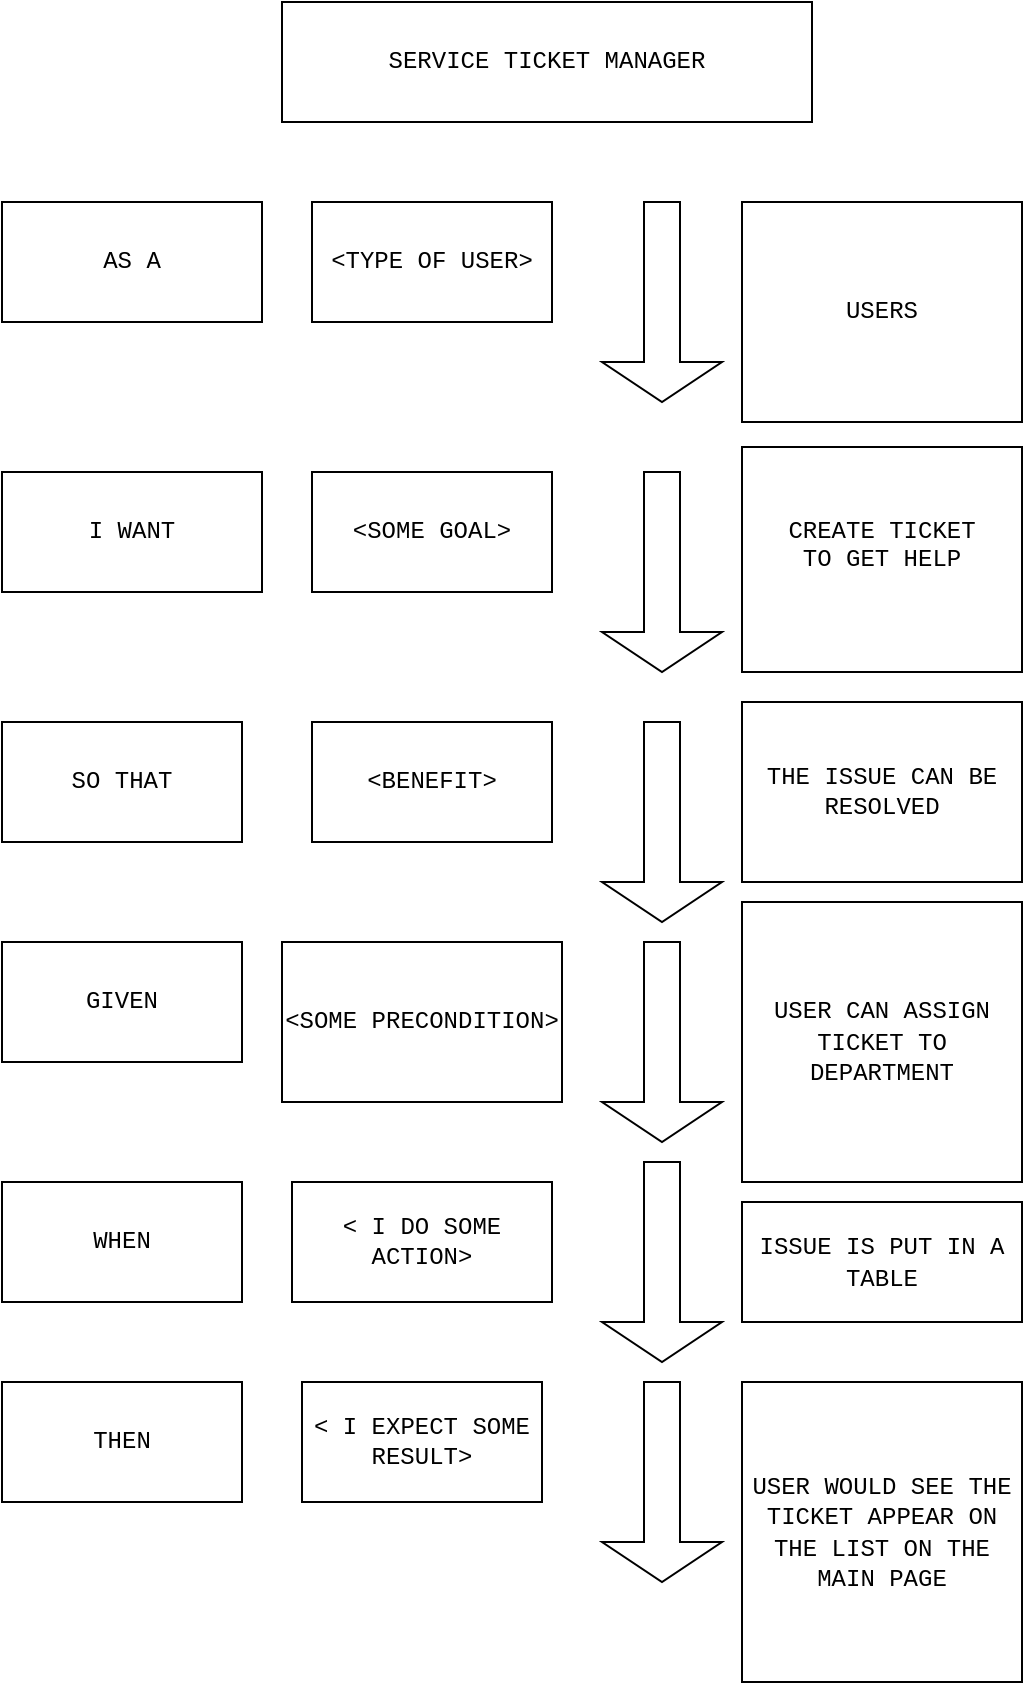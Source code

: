 <mxfile version="14.4.4" type="github">
  <diagram id="zMYpCoSei2aacMe3c_rN" name="Page-1">
    <mxGraphModel dx="701" dy="423" grid="0" gridSize="10" guides="1" tooltips="1" connect="1" arrows="1" fold="1" page="1" pageScale="1" pageWidth="850" pageHeight="1100" math="0" shadow="0">
      <root>
        <mxCell id="0" />
        <mxCell id="1" parent="0" />
        <mxCell id="tksjdtDxkMsfgXNRaNmm-1" value="AS A " style="rounded=0;whiteSpace=wrap;html=1;fontFamily=Courier New;" parent="1" vertex="1">
          <mxGeometry x="210" y="110" width="130" height="60" as="geometry" />
        </mxCell>
        <mxCell id="tksjdtDxkMsfgXNRaNmm-2" value="I WANT" style="rounded=0;whiteSpace=wrap;html=1;fontFamily=Courier New;" parent="1" vertex="1">
          <mxGeometry x="210" y="245" width="130" height="60" as="geometry" />
        </mxCell>
        <mxCell id="tksjdtDxkMsfgXNRaNmm-5" value="SO THAT" style="rounded=0;whiteSpace=wrap;html=1;fontFamily=Courier New;" parent="1" vertex="1">
          <mxGeometry x="210" y="370" width="120" height="60" as="geometry" />
        </mxCell>
        <mxCell id="tksjdtDxkMsfgXNRaNmm-7" value="&amp;lt;BENEFIT&amp;gt;" style="rounded=0;whiteSpace=wrap;html=1;fontFamily=Courier New;" parent="1" vertex="1">
          <mxGeometry x="365" y="370" width="120" height="60" as="geometry" />
        </mxCell>
        <mxCell id="tksjdtDxkMsfgXNRaNmm-13" value="" style="shape=singleArrow;direction=south;whiteSpace=wrap;html=1;fontFamily=Courier New;" parent="1" vertex="1">
          <mxGeometry x="510" y="590" width="60" height="100" as="geometry" />
        </mxCell>
        <mxCell id="tksjdtDxkMsfgXNRaNmm-19" value="&lt;div align=&quot;center&quot;&gt;&amp;lt;SOME PRECONDITION&amp;gt;&lt;/div&gt;" style="rounded=0;whiteSpace=wrap;html=1;sketch=0;fontFamily=Courier New;align=center;" parent="1" vertex="1">
          <mxGeometry x="350" y="480" width="140" height="80" as="geometry" />
        </mxCell>
        <mxCell id="tksjdtDxkMsfgXNRaNmm-20" value="&amp;lt;SOME GOAL&amp;gt;" style="rounded=0;whiteSpace=wrap;html=1;sketch=0;fontFamily=Courier New;" parent="1" vertex="1">
          <mxGeometry x="365" y="245" width="120" height="60" as="geometry" />
        </mxCell>
        <mxCell id="tksjdtDxkMsfgXNRaNmm-21" value="&amp;lt;TYPE OF USER&amp;gt;" style="rounded=0;whiteSpace=wrap;html=1;sketch=0;fontFamily=Courier New;" parent="1" vertex="1">
          <mxGeometry x="365" y="110" width="120" height="60" as="geometry" />
        </mxCell>
        <mxCell id="tksjdtDxkMsfgXNRaNmm-22" value="&amp;lt; I DO SOME ACTION&amp;gt;" style="rounded=0;whiteSpace=wrap;html=1;sketch=0;fontFamily=Courier New;" parent="1" vertex="1">
          <mxGeometry x="355" y="600" width="130" height="60" as="geometry" />
        </mxCell>
        <mxCell id="tksjdtDxkMsfgXNRaNmm-23" value="WHEN" style="rounded=0;whiteSpace=wrap;html=1;sketch=0;fontFamily=Courier New;" parent="1" vertex="1">
          <mxGeometry x="210" y="600" width="120" height="60" as="geometry" />
        </mxCell>
        <mxCell id="tksjdtDxkMsfgXNRaNmm-24" value="GIVEN" style="rounded=0;whiteSpace=wrap;html=1;sketch=0;fontFamily=Courier New;" parent="1" vertex="1">
          <mxGeometry x="210" y="480" width="120" height="60" as="geometry" />
        </mxCell>
        <mxCell id="tksjdtDxkMsfgXNRaNmm-25" value="&amp;lt; I EXPECT SOME RESULT&amp;gt;" style="rounded=0;whiteSpace=wrap;html=1;sketch=0;fontFamily=Courier New;" parent="1" vertex="1">
          <mxGeometry x="360" y="700" width="120" height="60" as="geometry" />
        </mxCell>
        <mxCell id="tksjdtDxkMsfgXNRaNmm-26" value="THEN" style="rounded=0;whiteSpace=wrap;html=1;sketch=0;fontFamily=Courier New;" parent="1" vertex="1">
          <mxGeometry x="210" y="700" width="120" height="60" as="geometry" />
        </mxCell>
        <mxCell id="tksjdtDxkMsfgXNRaNmm-27" value="USERS" style="rounded=0;whiteSpace=wrap;html=1;sketch=0;fontFamily=Courier New;" parent="1" vertex="1">
          <mxGeometry x="580" y="110" width="140" height="110" as="geometry" />
        </mxCell>
        <mxCell id="tksjdtDxkMsfgXNRaNmm-28" value="&lt;div&gt;CREATE TICKET&lt;/div&gt;&lt;div&gt;TO GET HELP &lt;br&gt;&lt;/div&gt;&lt;div&gt;&lt;br&gt;&lt;/div&gt;" style="rounded=0;whiteSpace=wrap;html=1;sketch=0;fontFamily=Courier New;" parent="1" vertex="1">
          <mxGeometry x="580" y="232.5" width="140" height="112.5" as="geometry" />
        </mxCell>
        <mxCell id="tksjdtDxkMsfgXNRaNmm-33" style="edgeStyle=orthogonalEdgeStyle;curved=0;rounded=1;sketch=0;orthogonalLoop=1;jettySize=auto;html=1;exitX=0.5;exitY=1;exitDx=0;exitDy=0;fontFamily=Courier New;" parent="1" source="tksjdtDxkMsfgXNRaNmm-27" target="tksjdtDxkMsfgXNRaNmm-27" edge="1">
          <mxGeometry relative="1" as="geometry" />
        </mxCell>
        <mxCell id="tksjdtDxkMsfgXNRaNmm-39" value="" style="shape=singleArrow;direction=south;whiteSpace=wrap;html=1;fontFamily=Courier New;" parent="1" vertex="1">
          <mxGeometry x="510" y="480" width="60" height="100" as="geometry" />
        </mxCell>
        <mxCell id="tksjdtDxkMsfgXNRaNmm-40" value="" style="shape=singleArrow;direction=south;whiteSpace=wrap;html=1;fontFamily=Courier New;" parent="1" vertex="1">
          <mxGeometry x="510" y="110" width="60" height="100" as="geometry" />
        </mxCell>
        <mxCell id="tksjdtDxkMsfgXNRaNmm-41" value="" style="shape=singleArrow;direction=south;whiteSpace=wrap;html=1;fontFamily=Courier New;" parent="1" vertex="1">
          <mxGeometry x="510" y="245" width="60" height="100" as="geometry" />
        </mxCell>
        <mxCell id="tksjdtDxkMsfgXNRaNmm-42" value="" style="shape=singleArrow;direction=south;whiteSpace=wrap;html=1;fontFamily=Courier New;" parent="1" vertex="1">
          <mxGeometry x="510" y="370" width="60" height="100" as="geometry" />
        </mxCell>
        <mxCell id="tksjdtDxkMsfgXNRaNmm-52" value="SERVICE TICKET MANAGER" style="rounded=0;whiteSpace=wrap;html=1;sketch=0;fontFamily=Courier New;" parent="1" vertex="1">
          <mxGeometry x="350" y="10" width="265" height="60" as="geometry" />
        </mxCell>
        <mxCell id="tksjdtDxkMsfgXNRaNmm-59" value="THE ISSUE CAN BE RESOLVED" style="rounded=0;whiteSpace=wrap;html=1;sketch=0;fontFamily=Courier New;" parent="1" vertex="1">
          <mxGeometry x="580" y="360" width="140" height="90" as="geometry" />
        </mxCell>
        <mxCell id="tksjdtDxkMsfgXNRaNmm-71" value="" style="shape=singleArrow;direction=south;whiteSpace=wrap;html=1;fontFamily=Courier New;" parent="1" vertex="1">
          <mxGeometry x="510" y="700" width="60" height="100" as="geometry" />
        </mxCell>
        <mxCell id="tksjdtDxkMsfgXNRaNmm-73" value="&lt;font face=&quot;Courier New&quot;&gt;USER CAN ASSIGN TICKET TO DEPARTMENT&lt;/font&gt;" style="rounded=0;whiteSpace=wrap;html=1;sketch=0;" parent="1" vertex="1">
          <mxGeometry x="580" y="460" width="140" height="140" as="geometry" />
        </mxCell>
        <mxCell id="tksjdtDxkMsfgXNRaNmm-75" value="&lt;font face=&quot;Courier New&quot;&gt;ISSUE IS PUT IN A TABLE &lt;br&gt;&lt;/font&gt;" style="rounded=0;whiteSpace=wrap;html=1;sketch=0;" parent="1" vertex="1">
          <mxGeometry x="580" y="610" width="140" height="60" as="geometry" />
        </mxCell>
        <mxCell id="tksjdtDxkMsfgXNRaNmm-76" value="&lt;font face=&quot;Courier New&quot;&gt;USER WOULD SEE THE TICKET APPEAR ON THE LIST ON THE MAIN PAGE &lt;/font&gt;" style="rounded=0;whiteSpace=wrap;html=1;sketch=0;" parent="1" vertex="1">
          <mxGeometry x="580" y="700" width="140" height="150" as="geometry" />
        </mxCell>
      </root>
    </mxGraphModel>
  </diagram>
</mxfile>
